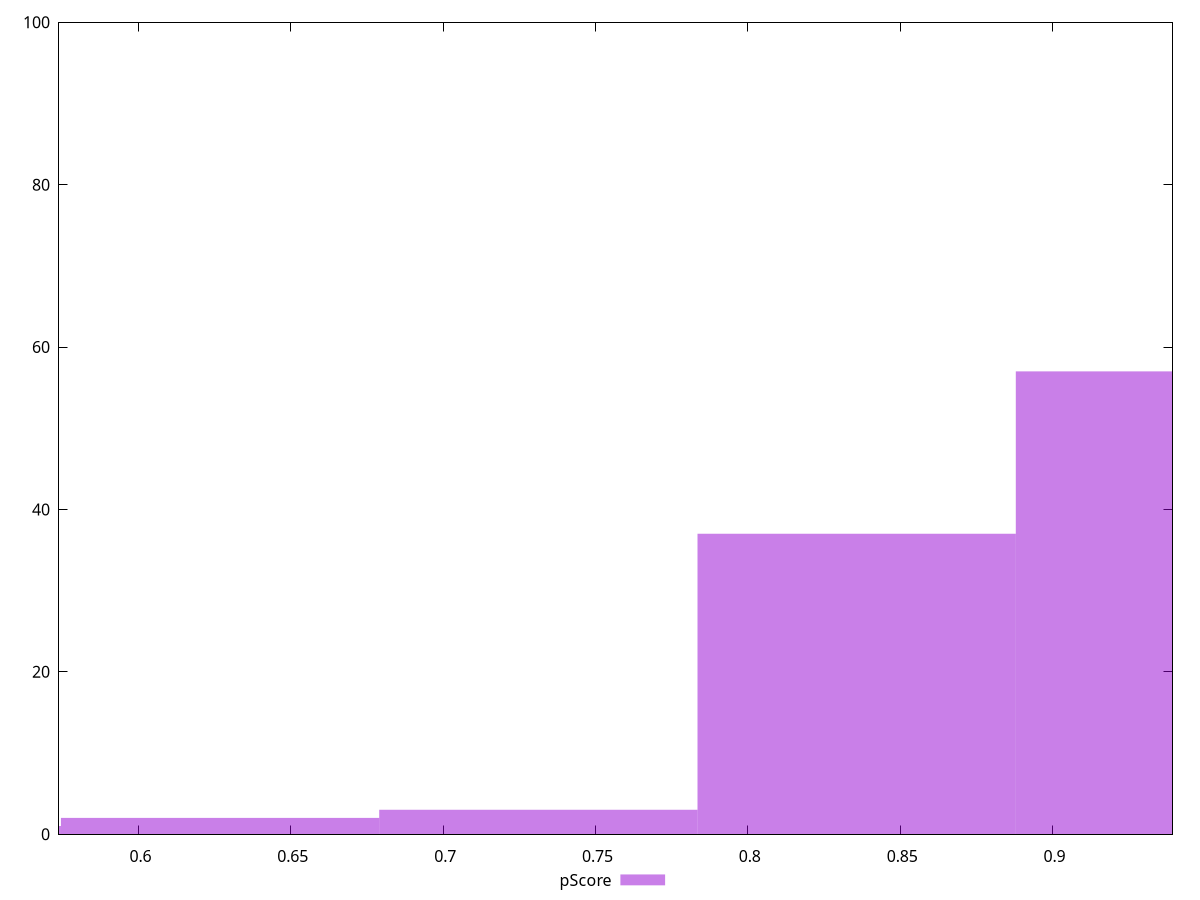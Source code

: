 reset

$pScore <<EOF
0.5223128755463524 1
0.8357006008741639 37
0.9401631759834344 57
0.7312380257648934 3
0.6267754506556229 2
EOF

set key outside below
set boxwidth 0.10446257510927048
set xrange [0.573914508600607:0.9393611511567797]
set yrange [0:100]
set trange [0:100]
set style fill transparent solid 0.5 noborder
set terminal svg size 640, 490 enhanced background rgb 'white'
set output "report_00013_2021-02-09T12-04-24.940Z/first-contentful-paint/samples/pages+cached+noadtech/pScore/histogram.svg"

plot $pScore title "pScore" with boxes

reset
